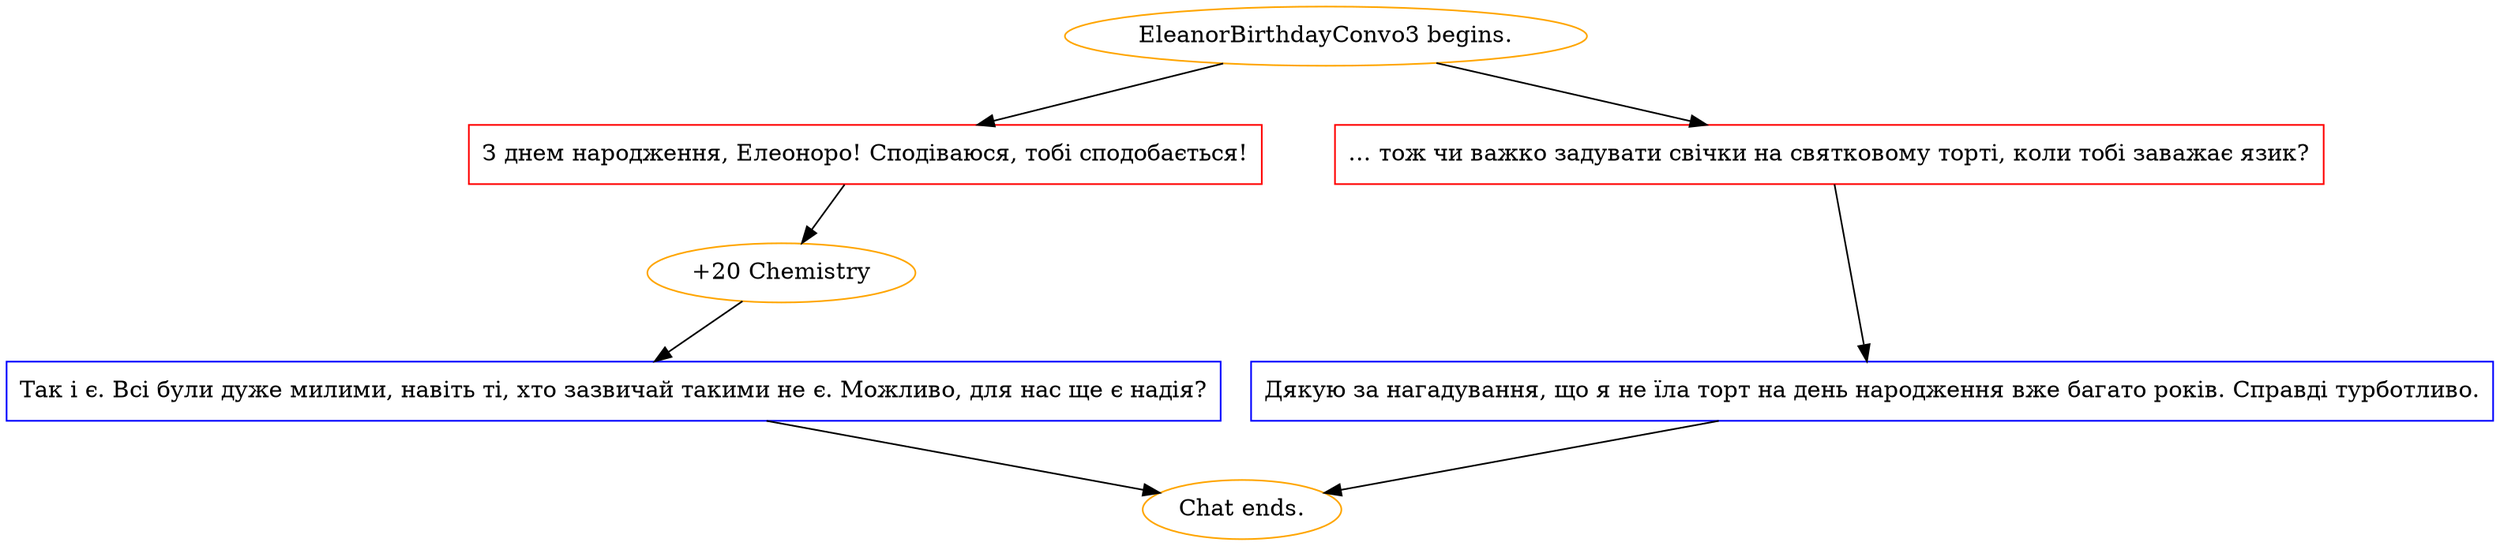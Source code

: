 digraph {
	"EleanorBirthdayConvo3 begins." [color=orange];
		"EleanorBirthdayConvo3 begins." -> j2659935322;
		"EleanorBirthdayConvo3 begins." -> j923746452;
	j2659935322 [label="З днем народження, Елеоноро! Сподіваюся, тобі сподобається!",shape=box,color=red];
		j2659935322 -> j2908829352;
	j923746452 [label="… тож чи важко задувати свічки на святковому торті, коли тобі заважає язик?",shape=box,color=red];
		j923746452 -> j1738897612;
	j2908829352 [label="+20 Chemistry",color=orange];
		j2908829352 -> j2071444502;
	j1738897612 [label="Дякую за нагадування, що я не їла торт на день народження вже багато років. Справді турботливо.",shape=box,color=blue];
		j1738897612 -> "Chat ends.";
	j2071444502 [label="Так і є. Всі були дуже милими, навіть ті, хто зазвичай такими не є. Можливо, для нас ще є надія?",shape=box,color=blue];
		j2071444502 -> "Chat ends.";
	"Chat ends." [color=orange];
}